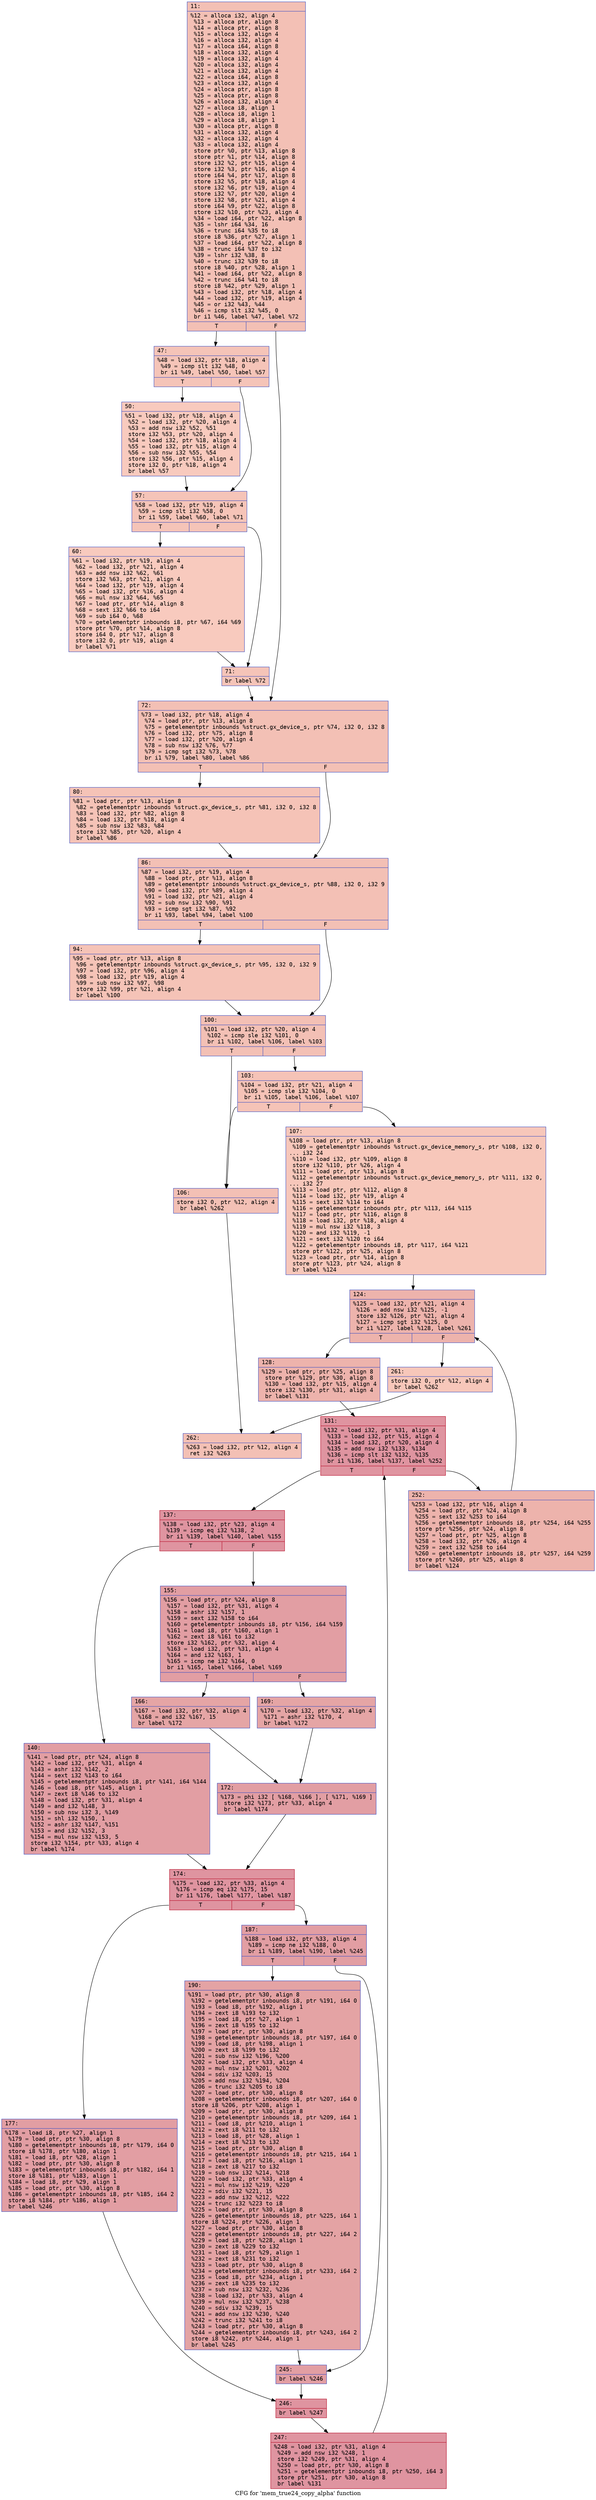 digraph "CFG for 'mem_true24_copy_alpha' function" {
	label="CFG for 'mem_true24_copy_alpha' function";

	Node0x60000294d630 [shape=record,color="#3d50c3ff", style=filled, fillcolor="#e5705870" fontname="Courier",label="{11:\l|  %12 = alloca i32, align 4\l  %13 = alloca ptr, align 8\l  %14 = alloca ptr, align 8\l  %15 = alloca i32, align 4\l  %16 = alloca i32, align 4\l  %17 = alloca i64, align 8\l  %18 = alloca i32, align 4\l  %19 = alloca i32, align 4\l  %20 = alloca i32, align 4\l  %21 = alloca i32, align 4\l  %22 = alloca i64, align 8\l  %23 = alloca i32, align 4\l  %24 = alloca ptr, align 8\l  %25 = alloca ptr, align 8\l  %26 = alloca i32, align 4\l  %27 = alloca i8, align 1\l  %28 = alloca i8, align 1\l  %29 = alloca i8, align 1\l  %30 = alloca ptr, align 8\l  %31 = alloca i32, align 4\l  %32 = alloca i32, align 4\l  %33 = alloca i32, align 4\l  store ptr %0, ptr %13, align 8\l  store ptr %1, ptr %14, align 8\l  store i32 %2, ptr %15, align 4\l  store i32 %3, ptr %16, align 4\l  store i64 %4, ptr %17, align 8\l  store i32 %5, ptr %18, align 4\l  store i32 %6, ptr %19, align 4\l  store i32 %7, ptr %20, align 4\l  store i32 %8, ptr %21, align 4\l  store i64 %9, ptr %22, align 8\l  store i32 %10, ptr %23, align 4\l  %34 = load i64, ptr %22, align 8\l  %35 = lshr i64 %34, 16\l  %36 = trunc i64 %35 to i8\l  store i8 %36, ptr %27, align 1\l  %37 = load i64, ptr %22, align 8\l  %38 = trunc i64 %37 to i32\l  %39 = lshr i32 %38, 8\l  %40 = trunc i32 %39 to i8\l  store i8 %40, ptr %28, align 1\l  %41 = load i64, ptr %22, align 8\l  %42 = trunc i64 %41 to i8\l  store i8 %42, ptr %29, align 1\l  %43 = load i32, ptr %18, align 4\l  %44 = load i32, ptr %19, align 4\l  %45 = or i32 %43, %44\l  %46 = icmp slt i32 %45, 0\l  br i1 %46, label %47, label %72\l|{<s0>T|<s1>F}}"];
	Node0x60000294d630:s0 -> Node0x60000294d680[tooltip="11 -> 47\nProbability 37.50%" ];
	Node0x60000294d630:s1 -> Node0x60000294d810[tooltip="11 -> 72\nProbability 62.50%" ];
	Node0x60000294d680 [shape=record,color="#3d50c3ff", style=filled, fillcolor="#e97a5f70" fontname="Courier",label="{47:\l|  %48 = load i32, ptr %18, align 4\l  %49 = icmp slt i32 %48, 0\l  br i1 %49, label %50, label %57\l|{<s0>T|<s1>F}}"];
	Node0x60000294d680:s0 -> Node0x60000294d6d0[tooltip="47 -> 50\nProbability 37.50%" ];
	Node0x60000294d680:s1 -> Node0x60000294d720[tooltip="47 -> 57\nProbability 62.50%" ];
	Node0x60000294d6d0 [shape=record,color="#3d50c3ff", style=filled, fillcolor="#ef886b70" fontname="Courier",label="{50:\l|  %51 = load i32, ptr %18, align 4\l  %52 = load i32, ptr %20, align 4\l  %53 = add nsw i32 %52, %51\l  store i32 %53, ptr %20, align 4\l  %54 = load i32, ptr %18, align 4\l  %55 = load i32, ptr %15, align 4\l  %56 = sub nsw i32 %55, %54\l  store i32 %56, ptr %15, align 4\l  store i32 0, ptr %18, align 4\l  br label %57\l}"];
	Node0x60000294d6d0 -> Node0x60000294d720[tooltip="50 -> 57\nProbability 100.00%" ];
	Node0x60000294d720 [shape=record,color="#3d50c3ff", style=filled, fillcolor="#e97a5f70" fontname="Courier",label="{57:\l|  %58 = load i32, ptr %19, align 4\l  %59 = icmp slt i32 %58, 0\l  br i1 %59, label %60, label %71\l|{<s0>T|<s1>F}}"];
	Node0x60000294d720:s0 -> Node0x60000294d770[tooltip="57 -> 60\nProbability 37.50%" ];
	Node0x60000294d720:s1 -> Node0x60000294d7c0[tooltip="57 -> 71\nProbability 62.50%" ];
	Node0x60000294d770 [shape=record,color="#3d50c3ff", style=filled, fillcolor="#ef886b70" fontname="Courier",label="{60:\l|  %61 = load i32, ptr %19, align 4\l  %62 = load i32, ptr %21, align 4\l  %63 = add nsw i32 %62, %61\l  store i32 %63, ptr %21, align 4\l  %64 = load i32, ptr %19, align 4\l  %65 = load i32, ptr %16, align 4\l  %66 = mul nsw i32 %64, %65\l  %67 = load ptr, ptr %14, align 8\l  %68 = sext i32 %66 to i64\l  %69 = sub i64 0, %68\l  %70 = getelementptr inbounds i8, ptr %67, i64 %69\l  store ptr %70, ptr %14, align 8\l  store i64 0, ptr %17, align 8\l  store i32 0, ptr %19, align 4\l  br label %71\l}"];
	Node0x60000294d770 -> Node0x60000294d7c0[tooltip="60 -> 71\nProbability 100.00%" ];
	Node0x60000294d7c0 [shape=record,color="#3d50c3ff", style=filled, fillcolor="#e97a5f70" fontname="Courier",label="{71:\l|  br label %72\l}"];
	Node0x60000294d7c0 -> Node0x60000294d810[tooltip="71 -> 72\nProbability 100.00%" ];
	Node0x60000294d810 [shape=record,color="#3d50c3ff", style=filled, fillcolor="#e5705870" fontname="Courier",label="{72:\l|  %73 = load i32, ptr %18, align 4\l  %74 = load ptr, ptr %13, align 8\l  %75 = getelementptr inbounds %struct.gx_device_s, ptr %74, i32 0, i32 8\l  %76 = load i32, ptr %75, align 8\l  %77 = load i32, ptr %20, align 4\l  %78 = sub nsw i32 %76, %77\l  %79 = icmp sgt i32 %73, %78\l  br i1 %79, label %80, label %86\l|{<s0>T|<s1>F}}"];
	Node0x60000294d810:s0 -> Node0x60000294d860[tooltip="72 -> 80\nProbability 50.00%" ];
	Node0x60000294d810:s1 -> Node0x60000294d8b0[tooltip="72 -> 86\nProbability 50.00%" ];
	Node0x60000294d860 [shape=record,color="#3d50c3ff", style=filled, fillcolor="#e8765c70" fontname="Courier",label="{80:\l|  %81 = load ptr, ptr %13, align 8\l  %82 = getelementptr inbounds %struct.gx_device_s, ptr %81, i32 0, i32 8\l  %83 = load i32, ptr %82, align 8\l  %84 = load i32, ptr %18, align 4\l  %85 = sub nsw i32 %83, %84\l  store i32 %85, ptr %20, align 4\l  br label %86\l}"];
	Node0x60000294d860 -> Node0x60000294d8b0[tooltip="80 -> 86\nProbability 100.00%" ];
	Node0x60000294d8b0 [shape=record,color="#3d50c3ff", style=filled, fillcolor="#e5705870" fontname="Courier",label="{86:\l|  %87 = load i32, ptr %19, align 4\l  %88 = load ptr, ptr %13, align 8\l  %89 = getelementptr inbounds %struct.gx_device_s, ptr %88, i32 0, i32 9\l  %90 = load i32, ptr %89, align 4\l  %91 = load i32, ptr %21, align 4\l  %92 = sub nsw i32 %90, %91\l  %93 = icmp sgt i32 %87, %92\l  br i1 %93, label %94, label %100\l|{<s0>T|<s1>F}}"];
	Node0x60000294d8b0:s0 -> Node0x60000294d900[tooltip="86 -> 94\nProbability 50.00%" ];
	Node0x60000294d8b0:s1 -> Node0x60000294d950[tooltip="86 -> 100\nProbability 50.00%" ];
	Node0x60000294d900 [shape=record,color="#3d50c3ff", style=filled, fillcolor="#e8765c70" fontname="Courier",label="{94:\l|  %95 = load ptr, ptr %13, align 8\l  %96 = getelementptr inbounds %struct.gx_device_s, ptr %95, i32 0, i32 9\l  %97 = load i32, ptr %96, align 4\l  %98 = load i32, ptr %19, align 4\l  %99 = sub nsw i32 %97, %98\l  store i32 %99, ptr %21, align 4\l  br label %100\l}"];
	Node0x60000294d900 -> Node0x60000294d950[tooltip="94 -> 100\nProbability 100.00%" ];
	Node0x60000294d950 [shape=record,color="#3d50c3ff", style=filled, fillcolor="#e5705870" fontname="Courier",label="{100:\l|  %101 = load i32, ptr %20, align 4\l  %102 = icmp sle i32 %101, 0\l  br i1 %102, label %106, label %103\l|{<s0>T|<s1>F}}"];
	Node0x60000294d950:s0 -> Node0x60000294d9f0[tooltip="100 -> 106\nProbability 50.00%" ];
	Node0x60000294d950:s1 -> Node0x60000294d9a0[tooltip="100 -> 103\nProbability 50.00%" ];
	Node0x60000294d9a0 [shape=record,color="#3d50c3ff", style=filled, fillcolor="#e8765c70" fontname="Courier",label="{103:\l|  %104 = load i32, ptr %21, align 4\l  %105 = icmp sle i32 %104, 0\l  br i1 %105, label %106, label %107\l|{<s0>T|<s1>F}}"];
	Node0x60000294d9a0:s0 -> Node0x60000294d9f0[tooltip="103 -> 106\nProbability 50.00%" ];
	Node0x60000294d9a0:s1 -> Node0x60000294da40[tooltip="103 -> 107\nProbability 50.00%" ];
	Node0x60000294d9f0 [shape=record,color="#3d50c3ff", style=filled, fillcolor="#e5705870" fontname="Courier",label="{106:\l|  store i32 0, ptr %12, align 4\l  br label %262\l}"];
	Node0x60000294d9f0 -> Node0x60000294e030[tooltip="106 -> 262\nProbability 100.00%" ];
	Node0x60000294da40 [shape=record,color="#3d50c3ff", style=filled, fillcolor="#ec7f6370" fontname="Courier",label="{107:\l|  %108 = load ptr, ptr %13, align 8\l  %109 = getelementptr inbounds %struct.gx_device_memory_s, ptr %108, i32 0,\l... i32 24\l  %110 = load i32, ptr %109, align 8\l  store i32 %110, ptr %26, align 4\l  %111 = load ptr, ptr %13, align 8\l  %112 = getelementptr inbounds %struct.gx_device_memory_s, ptr %111, i32 0,\l... i32 27\l  %113 = load ptr, ptr %112, align 8\l  %114 = load i32, ptr %19, align 4\l  %115 = sext i32 %114 to i64\l  %116 = getelementptr inbounds ptr, ptr %113, i64 %115\l  %117 = load ptr, ptr %116, align 8\l  %118 = load i32, ptr %18, align 4\l  %119 = mul nsw i32 %118, 3\l  %120 = and i32 %119, -1\l  %121 = sext i32 %120 to i64\l  %122 = getelementptr inbounds i8, ptr %117, i64 %121\l  store ptr %122, ptr %25, align 8\l  %123 = load ptr, ptr %14, align 8\l  store ptr %123, ptr %24, align 8\l  br label %124\l}"];
	Node0x60000294da40 -> Node0x60000294da90[tooltip="107 -> 124\nProbability 100.00%" ];
	Node0x60000294da90 [shape=record,color="#3d50c3ff", style=filled, fillcolor="#d6524470" fontname="Courier",label="{124:\l|  %125 = load i32, ptr %21, align 4\l  %126 = add nsw i32 %125, -1\l  store i32 %126, ptr %21, align 4\l  %127 = icmp sgt i32 %125, 0\l  br i1 %127, label %128, label %261\l|{<s0>T|<s1>F}}"];
	Node0x60000294da90:s0 -> Node0x60000294dae0[tooltip="124 -> 128\nProbability 96.88%" ];
	Node0x60000294da90:s1 -> Node0x60000294dfe0[tooltip="124 -> 261\nProbability 3.12%" ];
	Node0x60000294dae0 [shape=record,color="#3d50c3ff", style=filled, fillcolor="#d6524470" fontname="Courier",label="{128:\l|  %129 = load ptr, ptr %25, align 8\l  store ptr %129, ptr %30, align 8\l  %130 = load i32, ptr %15, align 4\l  store i32 %130, ptr %31, align 4\l  br label %131\l}"];
	Node0x60000294dae0 -> Node0x60000294db30[tooltip="128 -> 131\nProbability 100.00%" ];
	Node0x60000294db30 [shape=record,color="#b70d28ff", style=filled, fillcolor="#b70d2870" fontname="Courier",label="{131:\l|  %132 = load i32, ptr %31, align 4\l  %133 = load i32, ptr %15, align 4\l  %134 = load i32, ptr %20, align 4\l  %135 = add nsw i32 %133, %134\l  %136 = icmp slt i32 %132, %135\l  br i1 %136, label %137, label %252\l|{<s0>T|<s1>F}}"];
	Node0x60000294db30:s0 -> Node0x60000294db80[tooltip="131 -> 137\nProbability 96.88%" ];
	Node0x60000294db30:s1 -> Node0x60000294df90[tooltip="131 -> 252\nProbability 3.12%" ];
	Node0x60000294db80 [shape=record,color="#b70d28ff", style=filled, fillcolor="#b70d2870" fontname="Courier",label="{137:\l|  %138 = load i32, ptr %23, align 4\l  %139 = icmp eq i32 %138, 2\l  br i1 %139, label %140, label %155\l|{<s0>T|<s1>F}}"];
	Node0x60000294db80:s0 -> Node0x60000294dbd0[tooltip="137 -> 140\nProbability 50.00%" ];
	Node0x60000294db80:s1 -> Node0x60000294dc20[tooltip="137 -> 155\nProbability 50.00%" ];
	Node0x60000294dbd0 [shape=record,color="#3d50c3ff", style=filled, fillcolor="#be242e70" fontname="Courier",label="{140:\l|  %141 = load ptr, ptr %24, align 8\l  %142 = load i32, ptr %31, align 4\l  %143 = ashr i32 %142, 2\l  %144 = sext i32 %143 to i64\l  %145 = getelementptr inbounds i8, ptr %141, i64 %144\l  %146 = load i8, ptr %145, align 1\l  %147 = zext i8 %146 to i32\l  %148 = load i32, ptr %31, align 4\l  %149 = and i32 %148, 3\l  %150 = sub nsw i32 3, %149\l  %151 = shl i32 %150, 1\l  %152 = ashr i32 %147, %151\l  %153 = and i32 %152, 3\l  %154 = mul nsw i32 %153, 5\l  store i32 %154, ptr %33, align 4\l  br label %174\l}"];
	Node0x60000294dbd0 -> Node0x60000294dd60[tooltip="140 -> 174\nProbability 100.00%" ];
	Node0x60000294dc20 [shape=record,color="#3d50c3ff", style=filled, fillcolor="#be242e70" fontname="Courier",label="{155:\l|  %156 = load ptr, ptr %24, align 8\l  %157 = load i32, ptr %31, align 4\l  %158 = ashr i32 %157, 1\l  %159 = sext i32 %158 to i64\l  %160 = getelementptr inbounds i8, ptr %156, i64 %159\l  %161 = load i8, ptr %160, align 1\l  %162 = zext i8 %161 to i32\l  store i32 %162, ptr %32, align 4\l  %163 = load i32, ptr %31, align 4\l  %164 = and i32 %163, 1\l  %165 = icmp ne i32 %164, 0\l  br i1 %165, label %166, label %169\l|{<s0>T|<s1>F}}"];
	Node0x60000294dc20:s0 -> Node0x60000294dc70[tooltip="155 -> 166\nProbability 50.00%" ];
	Node0x60000294dc20:s1 -> Node0x60000294dcc0[tooltip="155 -> 169\nProbability 50.00%" ];
	Node0x60000294dc70 [shape=record,color="#3d50c3ff", style=filled, fillcolor="#c5333470" fontname="Courier",label="{166:\l|  %167 = load i32, ptr %32, align 4\l  %168 = and i32 %167, 15\l  br label %172\l}"];
	Node0x60000294dc70 -> Node0x60000294dd10[tooltip="166 -> 172\nProbability 100.00%" ];
	Node0x60000294dcc0 [shape=record,color="#3d50c3ff", style=filled, fillcolor="#c5333470" fontname="Courier",label="{169:\l|  %170 = load i32, ptr %32, align 4\l  %171 = ashr i32 %170, 4\l  br label %172\l}"];
	Node0x60000294dcc0 -> Node0x60000294dd10[tooltip="169 -> 172\nProbability 100.00%" ];
	Node0x60000294dd10 [shape=record,color="#3d50c3ff", style=filled, fillcolor="#be242e70" fontname="Courier",label="{172:\l|  %173 = phi i32 [ %168, %166 ], [ %171, %169 ]\l  store i32 %173, ptr %33, align 4\l  br label %174\l}"];
	Node0x60000294dd10 -> Node0x60000294dd60[tooltip="172 -> 174\nProbability 100.00%" ];
	Node0x60000294dd60 [shape=record,color="#b70d28ff", style=filled, fillcolor="#b70d2870" fontname="Courier",label="{174:\l|  %175 = load i32, ptr %33, align 4\l  %176 = icmp eq i32 %175, 15\l  br i1 %176, label %177, label %187\l|{<s0>T|<s1>F}}"];
	Node0x60000294dd60:s0 -> Node0x60000294ddb0[tooltip="174 -> 177\nProbability 50.00%" ];
	Node0x60000294dd60:s1 -> Node0x60000294de00[tooltip="174 -> 187\nProbability 50.00%" ];
	Node0x60000294ddb0 [shape=record,color="#3d50c3ff", style=filled, fillcolor="#be242e70" fontname="Courier",label="{177:\l|  %178 = load i8, ptr %27, align 1\l  %179 = load ptr, ptr %30, align 8\l  %180 = getelementptr inbounds i8, ptr %179, i64 0\l  store i8 %178, ptr %180, align 1\l  %181 = load i8, ptr %28, align 1\l  %182 = load ptr, ptr %30, align 8\l  %183 = getelementptr inbounds i8, ptr %182, i64 1\l  store i8 %181, ptr %183, align 1\l  %184 = load i8, ptr %29, align 1\l  %185 = load ptr, ptr %30, align 8\l  %186 = getelementptr inbounds i8, ptr %185, i64 2\l  store i8 %184, ptr %186, align 1\l  br label %246\l}"];
	Node0x60000294ddb0 -> Node0x60000294def0[tooltip="177 -> 246\nProbability 100.00%" ];
	Node0x60000294de00 [shape=record,color="#3d50c3ff", style=filled, fillcolor="#be242e70" fontname="Courier",label="{187:\l|  %188 = load i32, ptr %33, align 4\l  %189 = icmp ne i32 %188, 0\l  br i1 %189, label %190, label %245\l|{<s0>T|<s1>F}}"];
	Node0x60000294de00:s0 -> Node0x60000294de50[tooltip="187 -> 190\nProbability 62.50%" ];
	Node0x60000294de00:s1 -> Node0x60000294dea0[tooltip="187 -> 245\nProbability 37.50%" ];
	Node0x60000294de50 [shape=record,color="#3d50c3ff", style=filled, fillcolor="#c32e3170" fontname="Courier",label="{190:\l|  %191 = load ptr, ptr %30, align 8\l  %192 = getelementptr inbounds i8, ptr %191, i64 0\l  %193 = load i8, ptr %192, align 1\l  %194 = zext i8 %193 to i32\l  %195 = load i8, ptr %27, align 1\l  %196 = zext i8 %195 to i32\l  %197 = load ptr, ptr %30, align 8\l  %198 = getelementptr inbounds i8, ptr %197, i64 0\l  %199 = load i8, ptr %198, align 1\l  %200 = zext i8 %199 to i32\l  %201 = sub nsw i32 %196, %200\l  %202 = load i32, ptr %33, align 4\l  %203 = mul nsw i32 %201, %202\l  %204 = sdiv i32 %203, 15\l  %205 = add nsw i32 %194, %204\l  %206 = trunc i32 %205 to i8\l  %207 = load ptr, ptr %30, align 8\l  %208 = getelementptr inbounds i8, ptr %207, i64 0\l  store i8 %206, ptr %208, align 1\l  %209 = load ptr, ptr %30, align 8\l  %210 = getelementptr inbounds i8, ptr %209, i64 1\l  %211 = load i8, ptr %210, align 1\l  %212 = zext i8 %211 to i32\l  %213 = load i8, ptr %28, align 1\l  %214 = zext i8 %213 to i32\l  %215 = load ptr, ptr %30, align 8\l  %216 = getelementptr inbounds i8, ptr %215, i64 1\l  %217 = load i8, ptr %216, align 1\l  %218 = zext i8 %217 to i32\l  %219 = sub nsw i32 %214, %218\l  %220 = load i32, ptr %33, align 4\l  %221 = mul nsw i32 %219, %220\l  %222 = sdiv i32 %221, 15\l  %223 = add nsw i32 %212, %222\l  %224 = trunc i32 %223 to i8\l  %225 = load ptr, ptr %30, align 8\l  %226 = getelementptr inbounds i8, ptr %225, i64 1\l  store i8 %224, ptr %226, align 1\l  %227 = load ptr, ptr %30, align 8\l  %228 = getelementptr inbounds i8, ptr %227, i64 2\l  %229 = load i8, ptr %228, align 1\l  %230 = zext i8 %229 to i32\l  %231 = load i8, ptr %29, align 1\l  %232 = zext i8 %231 to i32\l  %233 = load ptr, ptr %30, align 8\l  %234 = getelementptr inbounds i8, ptr %233, i64 2\l  %235 = load i8, ptr %234, align 1\l  %236 = zext i8 %235 to i32\l  %237 = sub nsw i32 %232, %236\l  %238 = load i32, ptr %33, align 4\l  %239 = mul nsw i32 %237, %238\l  %240 = sdiv i32 %239, 15\l  %241 = add nsw i32 %230, %240\l  %242 = trunc i32 %241 to i8\l  %243 = load ptr, ptr %30, align 8\l  %244 = getelementptr inbounds i8, ptr %243, i64 2\l  store i8 %242, ptr %244, align 1\l  br label %245\l}"];
	Node0x60000294de50 -> Node0x60000294dea0[tooltip="190 -> 245\nProbability 100.00%" ];
	Node0x60000294dea0 [shape=record,color="#3d50c3ff", style=filled, fillcolor="#be242e70" fontname="Courier",label="{245:\l|  br label %246\l}"];
	Node0x60000294dea0 -> Node0x60000294def0[tooltip="245 -> 246\nProbability 100.00%" ];
	Node0x60000294def0 [shape=record,color="#b70d28ff", style=filled, fillcolor="#b70d2870" fontname="Courier",label="{246:\l|  br label %247\l}"];
	Node0x60000294def0 -> Node0x60000294df40[tooltip="246 -> 247\nProbability 100.00%" ];
	Node0x60000294df40 [shape=record,color="#b70d28ff", style=filled, fillcolor="#b70d2870" fontname="Courier",label="{247:\l|  %248 = load i32, ptr %31, align 4\l  %249 = add nsw i32 %248, 1\l  store i32 %249, ptr %31, align 4\l  %250 = load ptr, ptr %30, align 8\l  %251 = getelementptr inbounds i8, ptr %250, i64 3\l  store ptr %251, ptr %30, align 8\l  br label %131\l}"];
	Node0x60000294df40 -> Node0x60000294db30[tooltip="247 -> 131\nProbability 100.00%" ];
	Node0x60000294df90 [shape=record,color="#3d50c3ff", style=filled, fillcolor="#d6524470" fontname="Courier",label="{252:\l|  %253 = load i32, ptr %16, align 4\l  %254 = load ptr, ptr %24, align 8\l  %255 = sext i32 %253 to i64\l  %256 = getelementptr inbounds i8, ptr %254, i64 %255\l  store ptr %256, ptr %24, align 8\l  %257 = load ptr, ptr %25, align 8\l  %258 = load i32, ptr %26, align 4\l  %259 = zext i32 %258 to i64\l  %260 = getelementptr inbounds i8, ptr %257, i64 %259\l  store ptr %260, ptr %25, align 8\l  br label %124\l}"];
	Node0x60000294df90 -> Node0x60000294da90[tooltip="252 -> 124\nProbability 100.00%" ];
	Node0x60000294dfe0 [shape=record,color="#3d50c3ff", style=filled, fillcolor="#ec7f6370" fontname="Courier",label="{261:\l|  store i32 0, ptr %12, align 4\l  br label %262\l}"];
	Node0x60000294dfe0 -> Node0x60000294e030[tooltip="261 -> 262\nProbability 100.00%" ];
	Node0x60000294e030 [shape=record,color="#3d50c3ff", style=filled, fillcolor="#e5705870" fontname="Courier",label="{262:\l|  %263 = load i32, ptr %12, align 4\l  ret i32 %263\l}"];
}
